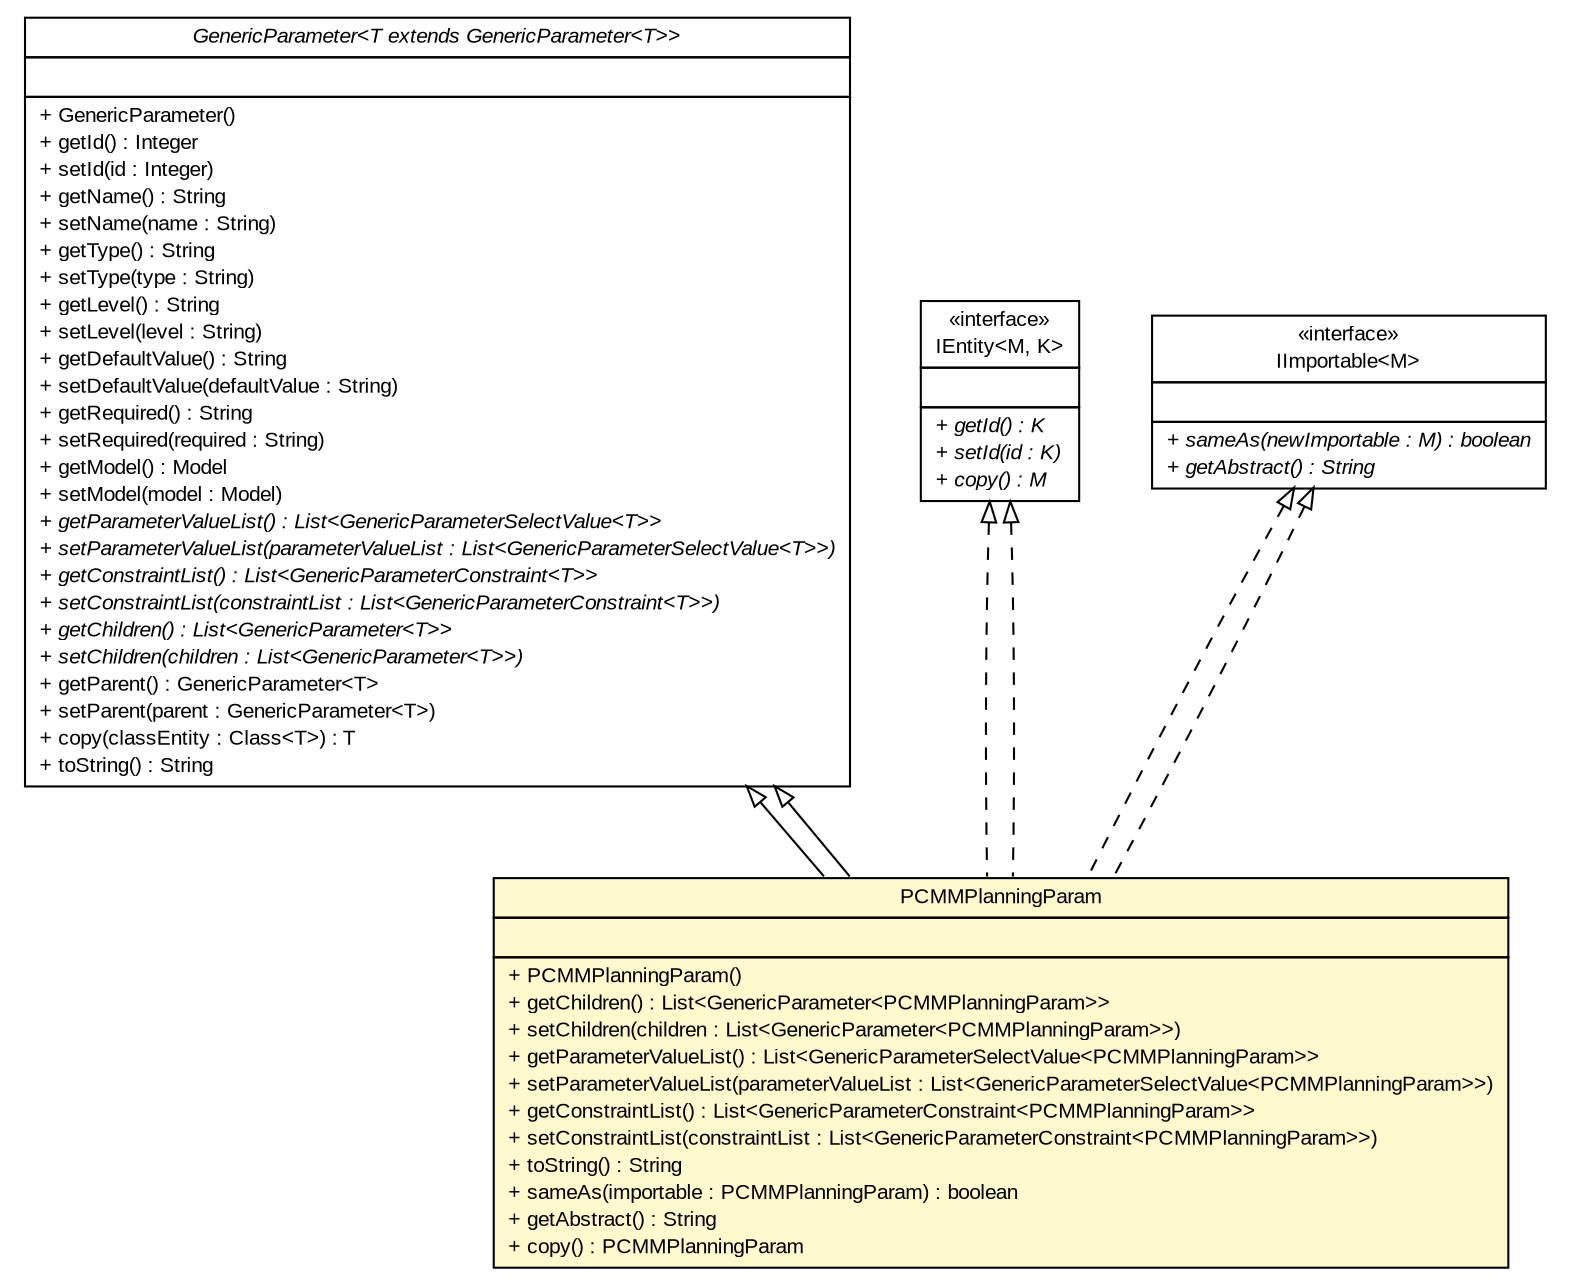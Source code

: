 #!/usr/local/bin/dot
#
# Class diagram 
# Generated by UMLGraph version R5_6-24-gf6e263 (http://www.umlgraph.org/)
#

digraph G {
	edge [fontname="arial",fontsize=10,labelfontname="arial",labelfontsize=10];
	node [fontname="arial",fontsize=10,shape=plaintext];
	nodesep=0.25;
	ranksep=0.5;
	// gov.sandia.cf.model.GenericParameter<T extends gov.sandia.cf.model.GenericParameter<T>>
	c285854 [label=<<table title="gov.sandia.cf.model.GenericParameter" border="0" cellborder="1" cellspacing="0" cellpadding="2" port="p" href="./GenericParameter.html">
		<tr><td><table border="0" cellspacing="0" cellpadding="1">
<tr><td align="center" balign="center"><font face="arial italic"> GenericParameter&lt;T extends GenericParameter&lt;T&gt;&gt; </font></td></tr>
		</table></td></tr>
		<tr><td><table border="0" cellspacing="0" cellpadding="1">
<tr><td align="left" balign="left">  </td></tr>
		</table></td></tr>
		<tr><td><table border="0" cellspacing="0" cellpadding="1">
<tr><td align="left" balign="left"> + GenericParameter() </td></tr>
<tr><td align="left" balign="left"> + getId() : Integer </td></tr>
<tr><td align="left" balign="left"> + setId(id : Integer) </td></tr>
<tr><td align="left" balign="left"> + getName() : String </td></tr>
<tr><td align="left" balign="left"> + setName(name : String) </td></tr>
<tr><td align="left" balign="left"> + getType() : String </td></tr>
<tr><td align="left" balign="left"> + setType(type : String) </td></tr>
<tr><td align="left" balign="left"> + getLevel() : String </td></tr>
<tr><td align="left" balign="left"> + setLevel(level : String) </td></tr>
<tr><td align="left" balign="left"> + getDefaultValue() : String </td></tr>
<tr><td align="left" balign="left"> + setDefaultValue(defaultValue : String) </td></tr>
<tr><td align="left" balign="left"> + getRequired() : String </td></tr>
<tr><td align="left" balign="left"> + setRequired(required : String) </td></tr>
<tr><td align="left" balign="left"> + getModel() : Model </td></tr>
<tr><td align="left" balign="left"> + setModel(model : Model) </td></tr>
<tr><td align="left" balign="left"><font face="arial italic" point-size="10.0"> + getParameterValueList() : List&lt;GenericParameterSelectValue&lt;T&gt;&gt; </font></td></tr>
<tr><td align="left" balign="left"><font face="arial italic" point-size="10.0"> + setParameterValueList(parameterValueList : List&lt;GenericParameterSelectValue&lt;T&gt;&gt;) </font></td></tr>
<tr><td align="left" balign="left"><font face="arial italic" point-size="10.0"> + getConstraintList() : List&lt;GenericParameterConstraint&lt;T&gt;&gt; </font></td></tr>
<tr><td align="left" balign="left"><font face="arial italic" point-size="10.0"> + setConstraintList(constraintList : List&lt;GenericParameterConstraint&lt;T&gt;&gt;) </font></td></tr>
<tr><td align="left" balign="left"><font face="arial italic" point-size="10.0"> + getChildren() : List&lt;GenericParameter&lt;T&gt;&gt; </font></td></tr>
<tr><td align="left" balign="left"><font face="arial italic" point-size="10.0"> + setChildren(children : List&lt;GenericParameter&lt;T&gt;&gt;) </font></td></tr>
<tr><td align="left" balign="left"> + getParent() : GenericParameter&lt;T&gt; </td></tr>
<tr><td align="left" balign="left"> + setParent(parent : GenericParameter&lt;T&gt;) </td></tr>
<tr><td align="left" balign="left"> + copy(classEntity : Class&lt;T&gt;) : T </td></tr>
<tr><td align="left" balign="left"> + toString() : String </td></tr>
		</table></td></tr>
		</table>>, URL="./GenericParameter.html", fontname="arial", fontcolor="black", fontsize=10.0];
	// gov.sandia.cf.model.IEntity<M, K>
	c285867 [label=<<table title="gov.sandia.cf.model.IEntity" border="0" cellborder="1" cellspacing="0" cellpadding="2" port="p" href="./IEntity.html">
		<tr><td><table border="0" cellspacing="0" cellpadding="1">
<tr><td align="center" balign="center"> &#171;interface&#187; </td></tr>
<tr><td align="center" balign="center"> IEntity&lt;M, K&gt; </td></tr>
		</table></td></tr>
		<tr><td><table border="0" cellspacing="0" cellpadding="1">
<tr><td align="left" balign="left">  </td></tr>
		</table></td></tr>
		<tr><td><table border="0" cellspacing="0" cellpadding="1">
<tr><td align="left" balign="left"><font face="arial italic" point-size="10.0"> + getId() : K </font></td></tr>
<tr><td align="left" balign="left"><font face="arial italic" point-size="10.0"> + setId(id : K) </font></td></tr>
<tr><td align="left" balign="left"><font face="arial italic" point-size="10.0"> + copy() : M </font></td></tr>
		</table></td></tr>
		</table>>, URL="./IEntity.html", fontname="arial", fontcolor="black", fontsize=10.0];
	// gov.sandia.cf.model.IImportable<M>
	c285871 [label=<<table title="gov.sandia.cf.model.IImportable" border="0" cellborder="1" cellspacing="0" cellpadding="2" port="p" href="./IImportable.html">
		<tr><td><table border="0" cellspacing="0" cellpadding="1">
<tr><td align="center" balign="center"> &#171;interface&#187; </td></tr>
<tr><td align="center" balign="center"> IImportable&lt;M&gt; </td></tr>
		</table></td></tr>
		<tr><td><table border="0" cellspacing="0" cellpadding="1">
<tr><td align="left" balign="left">  </td></tr>
		</table></td></tr>
		<tr><td><table border="0" cellspacing="0" cellpadding="1">
<tr><td align="left" balign="left"><font face="arial italic" point-size="10.0"> + sameAs(newImportable : M) : boolean </font></td></tr>
<tr><td align="left" balign="left"><font face="arial italic" point-size="10.0"> + getAbstract() : String </font></td></tr>
		</table></td></tr>
		</table>>, URL="./IImportable.html", fontname="arial", fontcolor="black", fontsize=10.0];
	// gov.sandia.cf.model.PCMMPlanningParam
	c285903 [label=<<table title="gov.sandia.cf.model.PCMMPlanningParam" border="0" cellborder="1" cellspacing="0" cellpadding="2" port="p" bgcolor="lemonChiffon" href="./PCMMPlanningParam.html">
		<tr><td><table border="0" cellspacing="0" cellpadding="1">
<tr><td align="center" balign="center"> PCMMPlanningParam </td></tr>
		</table></td></tr>
		<tr><td><table border="0" cellspacing="0" cellpadding="1">
<tr><td align="left" balign="left">  </td></tr>
		</table></td></tr>
		<tr><td><table border="0" cellspacing="0" cellpadding="1">
<tr><td align="left" balign="left"> + PCMMPlanningParam() </td></tr>
<tr><td align="left" balign="left"> + getChildren() : List&lt;GenericParameter&lt;PCMMPlanningParam&gt;&gt; </td></tr>
<tr><td align="left" balign="left"> + setChildren(children : List&lt;GenericParameter&lt;PCMMPlanningParam&gt;&gt;) </td></tr>
<tr><td align="left" balign="left"> + getParameterValueList() : List&lt;GenericParameterSelectValue&lt;PCMMPlanningParam&gt;&gt; </td></tr>
<tr><td align="left" balign="left"> + setParameterValueList(parameterValueList : List&lt;GenericParameterSelectValue&lt;PCMMPlanningParam&gt;&gt;) </td></tr>
<tr><td align="left" balign="left"> + getConstraintList() : List&lt;GenericParameterConstraint&lt;PCMMPlanningParam&gt;&gt; </td></tr>
<tr><td align="left" balign="left"> + setConstraintList(constraintList : List&lt;GenericParameterConstraint&lt;PCMMPlanningParam&gt;&gt;) </td></tr>
<tr><td align="left" balign="left"> + toString() : String </td></tr>
<tr><td align="left" balign="left"> + sameAs(importable : PCMMPlanningParam) : boolean </td></tr>
<tr><td align="left" balign="left"> + getAbstract() : String </td></tr>
<tr><td align="left" balign="left"> + copy() : PCMMPlanningParam </td></tr>
		</table></td></tr>
		</table>>, URL="./PCMMPlanningParam.html", fontname="arial", fontcolor="black", fontsize=10.0];
	//gov.sandia.cf.model.PCMMPlanningParam extends gov.sandia.cf.model.GenericParameter<gov.sandia.cf.model.PCMMPlanningParam>
	c285854:p -> c285903:p [dir=back,arrowtail=empty];
	//gov.sandia.cf.model.PCMMPlanningParam implements gov.sandia.cf.model.IEntity<M, K>
	c285867:p -> c285903:p [dir=back,arrowtail=empty,style=dashed];
	//gov.sandia.cf.model.PCMMPlanningParam implements gov.sandia.cf.model.IImportable<M>
	c285871:p -> c285903:p [dir=back,arrowtail=empty,style=dashed];
	//gov.sandia.cf.model.PCMMPlanningParam extends gov.sandia.cf.model.GenericParameter<gov.sandia.cf.model.PCMMPlanningParam>
	c285854:p -> c285903:p [dir=back,arrowtail=empty];
	//gov.sandia.cf.model.PCMMPlanningParam implements gov.sandia.cf.model.IEntity<M, K>
	c285867:p -> c285903:p [dir=back,arrowtail=empty,style=dashed];
	//gov.sandia.cf.model.PCMMPlanningParam implements gov.sandia.cf.model.IImportable<M>
	c285871:p -> c285903:p [dir=back,arrowtail=empty,style=dashed];
}

